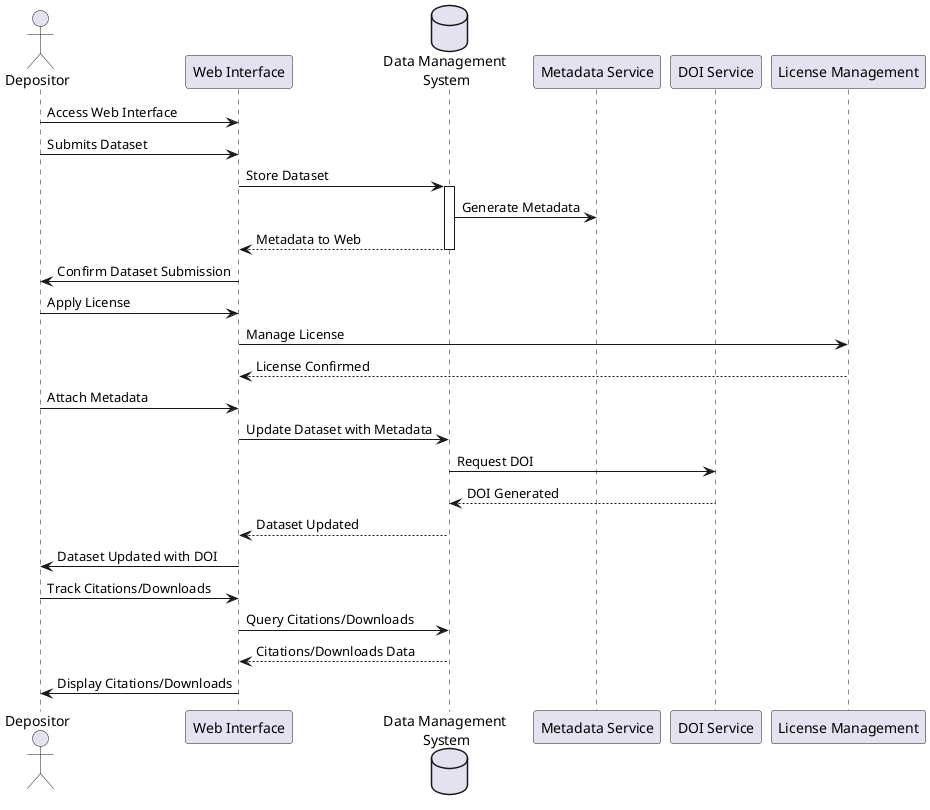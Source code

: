 @startuml
actor Depositor
participant "Web Interface" as Web
database "Data Management \nSystem" as DMS
participant "Metadata Service" as Meta
participant "DOI Service" as DOI
participant "License Management" as License

Depositor -> Web : Access Web Interface
Depositor -> Web : Submits Dataset
Web -> DMS : Store Dataset
activate DMS

DMS -> Meta : Generate Metadata
return Metadata to Web
Web -> Depositor : Confirm Dataset Submission

Depositor -> Web : Apply License
Web -> License : Manage License
License --> Web : License Confirmed

Depositor -> Web : Attach Metadata
Web -> DMS : Update Dataset with Metadata
DMS -> DOI : Request DOI
DOI --> DMS : DOI Generated
DMS --> Web : Dataset Updated
Web -> Depositor : Dataset Updated with DOI

Depositor -> Web : Track Citations/Downloads
Web -> DMS : Query Citations/Downloads
DMS --> Web : Citations/Downloads Data
Web -> Depositor : Display Citations/Downloads

@enduml